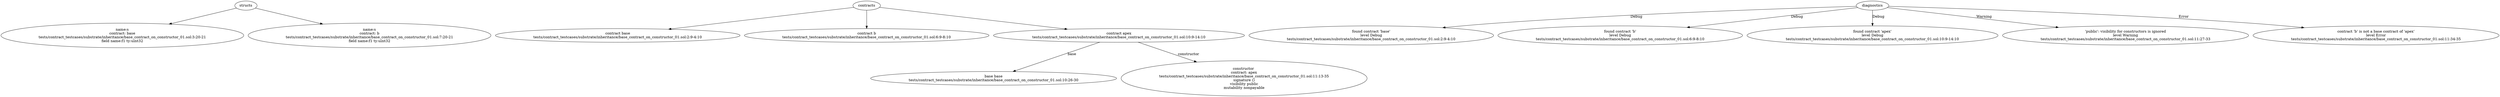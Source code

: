 strict digraph "tests/contract_testcases/substrate/inheritance/base_contract_on_constructor_01.sol" {
	s [label="name:s\ncontract: base\ntests/contract_testcases/substrate/inheritance/base_contract_on_constructor_01.sol:3:20-21\nfield name:f1 ty:uint32"]
	s_2 [label="name:s\ncontract: b\ntests/contract_testcases/substrate/inheritance/base_contract_on_constructor_01.sol:7:20-21\nfield name:f1 ty:uint32"]
	contract [label="contract base\ntests/contract_testcases/substrate/inheritance/base_contract_on_constructor_01.sol:2:9-4:10"]
	contract_5 [label="contract b\ntests/contract_testcases/substrate/inheritance/base_contract_on_constructor_01.sol:6:9-8:10"]
	contract_6 [label="contract apex\ntests/contract_testcases/substrate/inheritance/base_contract_on_constructor_01.sol:10:9-14:10"]
	base [label="base base\ntests/contract_testcases/substrate/inheritance/base_contract_on_constructor_01.sol:10:26-30"]
	node_8 [label="constructor \ncontract: apex\ntests/contract_testcases/substrate/inheritance/base_contract_on_constructor_01.sol:11:13-35\nsignature ()\nvisibility public\nmutability nonpayable"]
	diagnostic [label="found contract 'base'\nlevel Debug\ntests/contract_testcases/substrate/inheritance/base_contract_on_constructor_01.sol:2:9-4:10"]
	diagnostic_11 [label="found contract 'b'\nlevel Debug\ntests/contract_testcases/substrate/inheritance/base_contract_on_constructor_01.sol:6:9-8:10"]
	diagnostic_12 [label="found contract 'apex'\nlevel Debug\ntests/contract_testcases/substrate/inheritance/base_contract_on_constructor_01.sol:10:9-14:10"]
	diagnostic_13 [label="'public': visibility for constructors is ignored\nlevel Warning\ntests/contract_testcases/substrate/inheritance/base_contract_on_constructor_01.sol:11:27-33"]
	diagnostic_14 [label="contract 'b' is not a base contract of 'apex'\nlevel Error\ntests/contract_testcases/substrate/inheritance/base_contract_on_constructor_01.sol:11:34-35"]
	structs -> s
	structs -> s_2
	contracts -> contract
	contracts -> contract_5
	contracts -> contract_6
	contract_6 -> base [label="base"]
	contract_6 -> node_8 [label="constructor"]
	diagnostics -> diagnostic [label="Debug"]
	diagnostics -> diagnostic_11 [label="Debug"]
	diagnostics -> diagnostic_12 [label="Debug"]
	diagnostics -> diagnostic_13 [label="Warning"]
	diagnostics -> diagnostic_14 [label="Error"]
}
